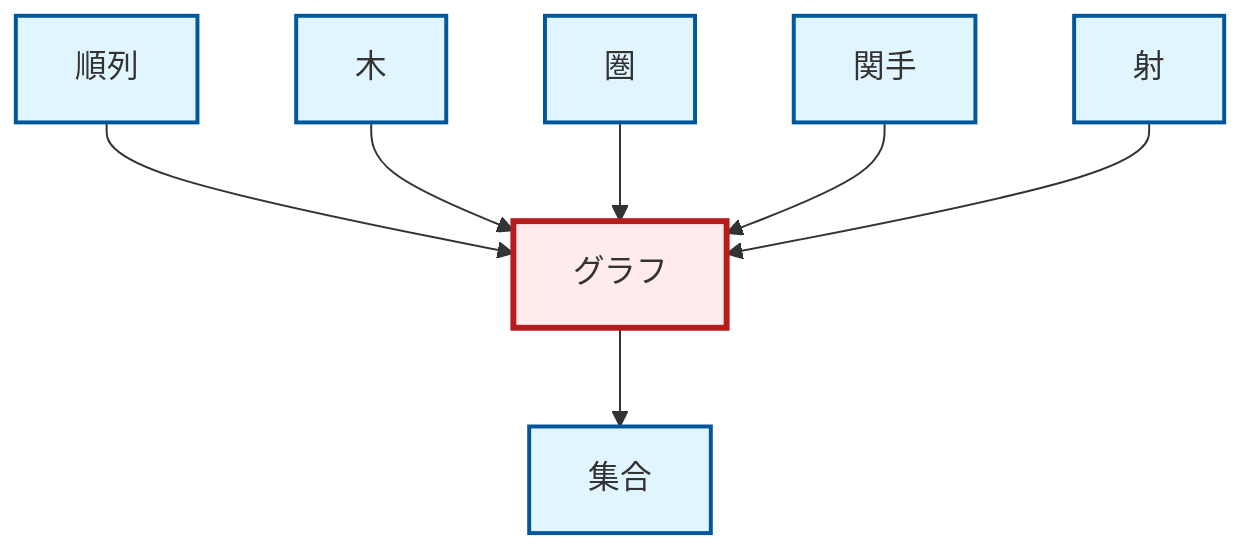 graph TD
    classDef definition fill:#e1f5fe,stroke:#01579b,stroke-width:2px
    classDef theorem fill:#f3e5f5,stroke:#4a148c,stroke-width:2px
    classDef axiom fill:#fff3e0,stroke:#e65100,stroke-width:2px
    classDef example fill:#e8f5e9,stroke:#1b5e20,stroke-width:2px
    classDef current fill:#ffebee,stroke:#b71c1c,stroke-width:3px
    def-category["圏"]:::definition
    def-functor["関手"]:::definition
    def-graph["グラフ"]:::definition
    def-tree["木"]:::definition
    def-permutation["順列"]:::definition
    def-morphism["射"]:::definition
    def-set["集合"]:::definition
    def-graph --> def-set
    def-permutation --> def-graph
    def-tree --> def-graph
    def-category --> def-graph
    def-functor --> def-graph
    def-morphism --> def-graph
    class def-graph current